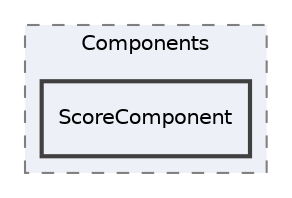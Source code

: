 digraph "Editor/UI/Components/ScoreComponent"
{
 // LATEX_PDF_SIZE
  edge [fontname="Helvetica",fontsize="10",labelfontname="Helvetica",labelfontsize="10"];
  node [fontname="Helvetica",fontsize="10",shape=record];
  compound=true
  subgraph clusterdir_923fa9d008c2aca82a70b1951296c9a0 {
    graph [ bgcolor="#edf0f7", pencolor="grey50", style="filled,dashed,", label="Components", fontname="Helvetica", fontsize="10", URL="dir_923fa9d008c2aca82a70b1951296c9a0.html"]
  dir_18e6cc138089fe5040c5492428254cf4 [shape=box, label="ScoreComponent", style="filled,bold,", fillcolor="#edf0f7", color="grey25", URL="dir_18e6cc138089fe5040c5492428254cf4.html"];
  }
}
